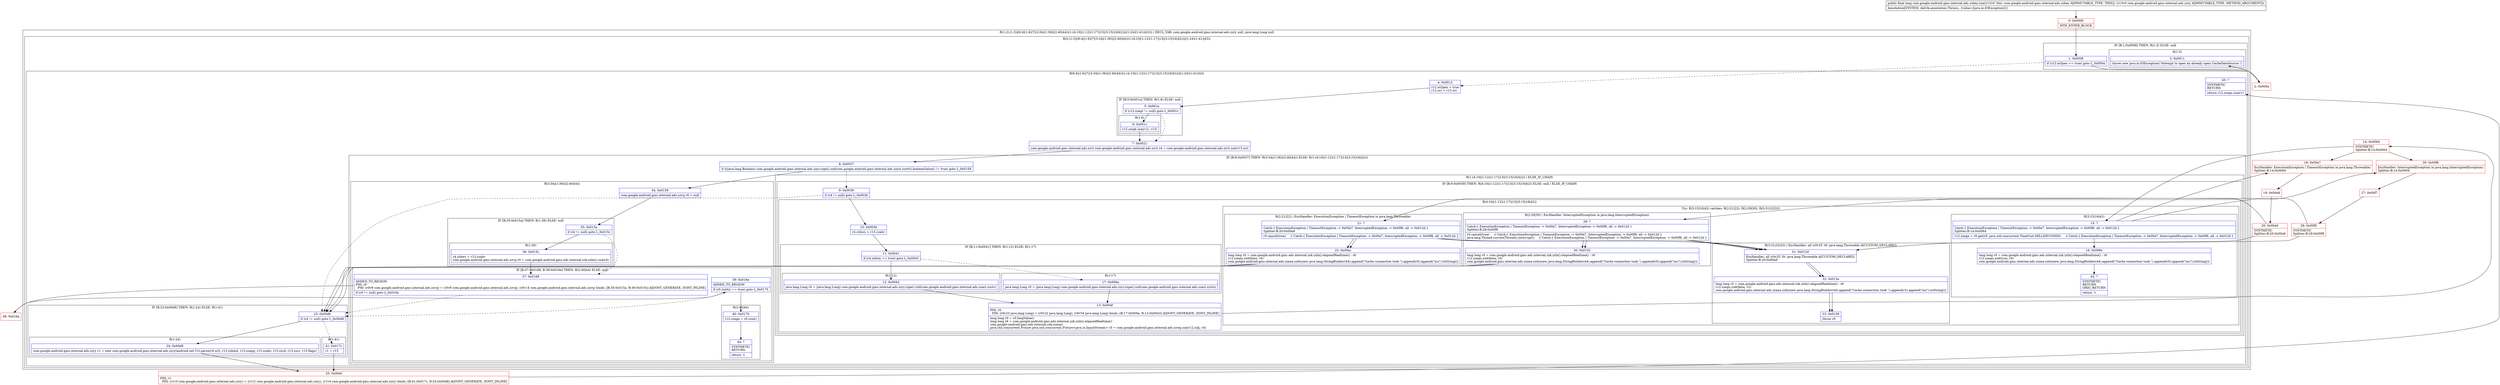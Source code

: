digraph "CFG forcom.google.android.gms.internal.ads.zzbey.zza(Lcom\/google\/android\/gms\/internal\/ads\/zzry;)J" {
subgraph cluster_Region_1834557356 {
label = "R(1:(2:(1:3)|(6:4|(1:6)|7|(3:34|(1:36)|(2:40|44))(1:(4:10|(1:12)(1:17)|13|(3:15|16|42)))|(1:24)(1:41)|43))) | DECL_VAR: com.google.android.gms.internal.ads.zzry null, java.lang.Long null\l";
node [shape=record,color=blue];
subgraph cluster_Region_332457244 {
label = "R(2:(1:3)|(6:4|(1:6)|7|(3:34|(1:36)|(2:40|44))(1:(4:10|(1:12)(1:17)|13|(3:15|16|42)))|(1:24)(1:41)|43))";
node [shape=record,color=blue];
subgraph cluster_IfRegion_1185861402 {
label = "IF [B:1:0x0008] THEN: R(1:3) ELSE: null";
node [shape=record,color=blue];
Node_1 [shape=record,label="{1\:\ 0x0008|if (r12.isOpen == true) goto L_0x000a\l}"];
subgraph cluster_Region_1666560221 {
label = "R(1:3)";
node [shape=record,color=blue];
Node_3 [shape=record,label="{3\:\ 0x0011|throw new java.io.IOException(\"Attempt to open an already open CacheDataSource.\")\l}"];
}
}
subgraph cluster_Region_691008907 {
label = "R(6:4|(1:6)|7|(3:34|(1:36)|(2:40|44))(1:(4:10|(1:12)(1:17)|13|(3:15|16|42)))|(1:24)(1:41)|43)";
node [shape=record,color=blue];
Node_4 [shape=record,label="{4\:\ 0x0012|r12.isOpen = true\lr12.uri = r13.uri\l}"];
subgraph cluster_IfRegion_1179936612 {
label = "IF [B:5:0x001a] THEN: R(1:6) ELSE: null";
node [shape=record,color=blue];
Node_5 [shape=record,label="{5\:\ 0x001a|if (r12.zzegt != null) goto L_0x001c\l}"];
subgraph cluster_Region_1387823799 {
label = "R(1:6)";
node [shape=record,color=blue];
Node_6 [shape=record,label="{6\:\ 0x001c|r12.zzegt.zza(r12, r13)\l}"];
}
}
Node_7 [shape=record,label="{7\:\ 0x0021|com.google.android.gms.internal.ads.zzvt com.google.android.gms.internal.ads.zzvt r4 = com.google.android.gms.internal.ads.zzvt.zze(r13.uri)\l}"];
subgraph cluster_IfRegion_1658737125 {
label = "IF [B:8:0x0037] THEN: R(3:34|(1:36)|(2:40|44)) ELSE: R(1:(4:10|(1:12)(1:17)|13|(3:15|16|42)))";
node [shape=record,color=blue];
Node_8 [shape=record,label="{8\:\ 0x0037|if (((java.lang.Boolean) com.google.android.gms.internal.ads.zzyr.zzpe().zzd(com.google.android.gms.internal.ads.zzact.zzctt)).booleanValue() != true) goto L_0x0159\l}"];
subgraph cluster_Region_863003372 {
label = "R(3:34|(1:36)|(2:40|44))";
node [shape=record,color=blue];
Node_34 [shape=record,label="{34\:\ 0x0159|com.google.android.gms.internal.ads.zzvq r0 = null\l}"];
subgraph cluster_IfRegion_688462319 {
label = "IF [B:35:0x015a] THEN: R(1:36) ELSE: null";
node [shape=record,color=blue];
Node_35 [shape=record,label="{35\:\ 0x015a|if (r4 != null) goto L_0x015c\l}"];
subgraph cluster_Region_730893267 {
label = "R(1:36)";
node [shape=record,color=blue];
Node_36 [shape=record,label="{36\:\ 0x015c|r4.zzbwz = r13.zzahv\lcom.google.android.gms.internal.ads.zzvq r0 = com.google.android.gms.ads.internal.zzk.zzlm().zza(r4)\l}"];
}
}
subgraph cluster_IfRegion_565560010 {
label = "IF [B:37:0x0168, B:39:0x016e] THEN: R(2:40|44) ELSE: null";
node [shape=record,color=blue];
Node_37 [shape=record,label="{37\:\ 0x0168|ADDED_TO_REGION\lPHI: r0 \l  PHI: (r0v9 com.google.android.gms.internal.ads.zzvq) = (r0v8 com.google.android.gms.internal.ads.zzvq), (r0v14 com.google.android.gms.internal.ads.zzvq) binds: [B:35:0x015a, B:36:0x015c] A[DONT_GENERATE, DONT_INLINE]\l|if (r0 != null) goto L_0x016a\l}"];
Node_39 [shape=record,label="{39\:\ 0x016e|ADDED_TO_REGION\l|if (r0.zznh() == true) goto L_0x0170\l}"];
subgraph cluster_Region_314398046 {
label = "R(2:40|44)";
node [shape=record,color=blue];
Node_40 [shape=record,label="{40\:\ 0x0170|r12.zzege = r0.zzni()\l}"];
Node_44 [shape=record,label="{44\:\ ?|SYNTHETIC\lRETURN\l|return \-1\l}"];
}
}
}
subgraph cluster_Region_751031867 {
label = "R(1:(4:10|(1:12)(1:17)|13|(3:15|16|42))) | ELSE_IF_CHAIN\l";
node [shape=record,color=blue];
subgraph cluster_IfRegion_1424796251 {
label = "IF [B:9:0x0039] THEN: R(4:10|(1:12)(1:17)|13|(3:15|16|42)) ELSE: null | ELSE_IF_CHAIN\l";
node [shape=record,color=blue];
Node_9 [shape=record,label="{9\:\ 0x0039|if (r4 != null) goto L_0x003b\l}"];
subgraph cluster_Region_37330656 {
label = "R(4:10|(1:12)(1:17)|13|(3:15|16|42))";
node [shape=record,color=blue];
Node_10 [shape=record,label="{10\:\ 0x003b|r4.zzbwz = r13.zzahv\l}"];
subgraph cluster_IfRegion_1671309609 {
label = "IF [B:11:0x0041] THEN: R(1:12) ELSE: R(1:17)";
node [shape=record,color=blue];
Node_11 [shape=record,label="{11\:\ 0x0041|if (r4.zzbwy == true) goto L_0x0043\l}"];
subgraph cluster_Region_1369690580 {
label = "R(1:12)";
node [shape=record,color=blue];
Node_12 [shape=record,label="{12\:\ 0x0043|java.lang.Long r0 = (java.lang.Long) com.google.android.gms.internal.ads.zzyr.zzpe().zzd(com.google.android.gms.internal.ads.zzact.zzctv)\l}"];
}
subgraph cluster_Region_1578101581 {
label = "R(1:17)";
node [shape=record,color=blue];
Node_17 [shape=record,label="{17\:\ 0x009a|java.lang.Long r0 = (java.lang.Long) com.google.android.gms.internal.ads.zzyr.zzpe().zzd(com.google.android.gms.internal.ads.zzact.zzctu)\l}"];
}
}
Node_13 [shape=record,label="{13\:\ 0x004f|PHI: r0 \l  PHI: (r0v23 java.lang.Long) = (r0v22 java.lang.Long), (r0v54 java.lang.Long) binds: [B:17:0x009a, B:12:0x0043] A[DONT_GENERATE, DONT_INLINE]\l|long long r0 = r0.longValue()\llong long r6 = com.google.android.gms.ads.internal.zzk.zzln().elapsedRealtime()\lcom.google.android.gms.ads.internal.zzk.zzma()\ljava.util.concurrent.Future java.util.concurrent.Future\<java.io.InputStream\> r5 = com.google.android.gms.internal.ads.zzwg.zza(r12.zzlj, r4)\l}"];
subgraph cluster_TryCatchRegion_1237969792 {
label = "Try: R(3:15|16|42) catches: R(2:21|22), R(2:29|30), R(3:31|32|33)";
node [shape=record,color=blue];
subgraph cluster_Region_692873499 {
label = "R(3:15|16|42)";
node [shape=record,color=blue];
Node_15 [shape=record,label="{15\:\ ?|Catch:\{ ExecutionException \| TimeoutException \-\> 0x00a7, InterruptedException \-\> 0x00f6, all \-\> 0x012d \}\lSplitter:B:14:0x0064\l|r12.zzege = r5.get(r0, java.util.concurrent.TimeUnit.MILLISECONDS)     \/\/ Catch:\{ ExecutionException \| TimeoutException \-\> 0x00a7, InterruptedException \-\> 0x00f6, all \-\> 0x012d \}\l}"];
Node_16 [shape=record,label="{16\:\ 0x006e|long long r0 = com.google.android.gms.ads.internal.zzk.zzln().elapsedRealtime() \- r6\lr12.zzegu.zzd(true, r0)\lcom.google.android.gms.internal.ads.zzaxa.zzds(new java.lang.StringBuilder(44).append(\"Cache connection took \").append(r0).append(\"ms\").toString())\l}"];
Node_42 [shape=record,label="{42\:\ ?|SYNTHETIC\lRETURN\lORIG_RETURN\l|return \-1\l}"];
}
subgraph cluster_Region_61209753 {
label = "R(2:21|22) | ExcHandler: ExecutionException \| TimeoutException (e java.lang.Throwable)\l";
node [shape=record,color=blue];
Node_21 [shape=record,label="{21\:\ ?|Catch:\{ ExecutionException \| TimeoutException \-\> 0x00a7, InterruptedException \-\> 0x00f6, all \-\> 0x012d \}\lSplitter:B:20:0x00a9\l|r5.cancel(true)     \/\/ Catch:\{ ExecutionException \| TimeoutException \-\> 0x00a7, InterruptedException \-\> 0x00f6, all \-\> 0x012d \}\l}"];
Node_22 [shape=record,label="{22\:\ 0x00ac|long long r0 = com.google.android.gms.ads.internal.zzk.zzln().elapsedRealtime() \- r6\lr12.zzegu.zzd(false, r0)\lcom.google.android.gms.internal.ads.zzaxa.zzds(new java.lang.StringBuilder(44).append(\"Cache connection took \").append(r0).append(\"ms\").toString())\l}"];
}
subgraph cluster_Region_584133155 {
label = "R(2:29|30) | ExcHandler: InterruptedException (e java.lang.InterruptedException)\l";
node [shape=record,color=blue];
Node_29 [shape=record,label="{29\:\ ?|Catch:\{ ExecutionException \| TimeoutException \-\> 0x00a7, InterruptedException \-\> 0x00f6, all \-\> 0x012d \}\lSplitter:B:28:0x00f8\l|r5.cancel(true)     \/\/ Catch:\{ ExecutionException \| TimeoutException \-\> 0x00a7, InterruptedException \-\> 0x00f6, all \-\> 0x012d \}\ljava.lang.Thread.currentThread().interrupt()     \/\/ Catch:\{ ExecutionException \| TimeoutException \-\> 0x00a7, InterruptedException \-\> 0x00f6, all \-\> 0x012d \}\l}"];
Node_30 [shape=record,label="{30\:\ 0x0102|long long r0 = com.google.android.gms.ads.internal.zzk.zzln().elapsedRealtime() \- r6\lr12.zzegu.zzd(false, r0)\lcom.google.android.gms.internal.ads.zzaxa.zzds(new java.lang.StringBuilder(44).append(\"Cache connection took \").append(r0).append(\"ms\").toString())\l}"];
}
subgraph cluster_Region_1840476892 {
label = "R(3:31|32|33) | ExcHandler: all (r0v25 'th' java.lang.Throwable A[CUSTOM_DECLARE])\l";
node [shape=record,color=blue];
Node_31 [shape=record,label="{31\:\ 0x012d|ExcHandler: all (r0v25 'th' java.lang.Throwable A[CUSTOM_DECLARE])\lSplitter:B:20:0x00a9\l}"];
Node_32 [shape=record,label="{32\:\ 0x012e|long long r2 = com.google.android.gms.ads.internal.zzk.zzln().elapsedRealtime() \- r6\lr12.zzegu.zzd(false, r2)\lcom.google.android.gms.internal.ads.zzaxa.zzds(new java.lang.StringBuilder(44).append(\"Cache connection took \").append(r2).append(\"ms\").toString())\l}"];
Node_33 [shape=record,label="{33\:\ 0x0158|throw r0\l}"];
}
}
}
}
}
}
subgraph cluster_IfRegion_1291839642 {
label = "IF [B:23:0x00d6] THEN: R(1:24) ELSE: R(1:41)";
node [shape=record,color=blue];
Node_23 [shape=record,label="{23\:\ 0x00d6|if (r4 != null) goto L_0x00d8\l}"];
subgraph cluster_Region_2112892204 {
label = "R(1:24)";
node [shape=record,color=blue];
Node_24 [shape=record,label="{24\:\ 0x00d8|com.google.android.gms.internal.ads.zzry r1 = new com.google.android.gms.internal.ads.zzry(android.net.Uri.parse(r4.url), r13.zzbmd, r13.zzapg, r13.zzahv, r13.zzcd, r13.zzcc, r13.flags)\l}"];
}
subgraph cluster_Region_1851294568 {
label = "R(1:41)";
node [shape=record,color=blue];
Node_41 [shape=record,label="{41\:\ 0x017c|r1 = r13\l}"];
}
}
Node_43 [shape=record,label="{43\:\ ?|SYNTHETIC\lRETURN\l|return r12.zzegs.zza(r1)\l}"];
}
}
}
subgraph cluster_Region_61209753 {
label = "R(2:21|22) | ExcHandler: ExecutionException \| TimeoutException (e java.lang.Throwable)\l";
node [shape=record,color=blue];
Node_21 [shape=record,label="{21\:\ ?|Catch:\{ ExecutionException \| TimeoutException \-\> 0x00a7, InterruptedException \-\> 0x00f6, all \-\> 0x012d \}\lSplitter:B:20:0x00a9\l|r5.cancel(true)     \/\/ Catch:\{ ExecutionException \| TimeoutException \-\> 0x00a7, InterruptedException \-\> 0x00f6, all \-\> 0x012d \}\l}"];
Node_22 [shape=record,label="{22\:\ 0x00ac|long long r0 = com.google.android.gms.ads.internal.zzk.zzln().elapsedRealtime() \- r6\lr12.zzegu.zzd(false, r0)\lcom.google.android.gms.internal.ads.zzaxa.zzds(new java.lang.StringBuilder(44).append(\"Cache connection took \").append(r0).append(\"ms\").toString())\l}"];
}
subgraph cluster_Region_584133155 {
label = "R(2:29|30) | ExcHandler: InterruptedException (e java.lang.InterruptedException)\l";
node [shape=record,color=blue];
Node_29 [shape=record,label="{29\:\ ?|Catch:\{ ExecutionException \| TimeoutException \-\> 0x00a7, InterruptedException \-\> 0x00f6, all \-\> 0x012d \}\lSplitter:B:28:0x00f8\l|r5.cancel(true)     \/\/ Catch:\{ ExecutionException \| TimeoutException \-\> 0x00a7, InterruptedException \-\> 0x00f6, all \-\> 0x012d \}\ljava.lang.Thread.currentThread().interrupt()     \/\/ Catch:\{ ExecutionException \| TimeoutException \-\> 0x00a7, InterruptedException \-\> 0x00f6, all \-\> 0x012d \}\l}"];
Node_30 [shape=record,label="{30\:\ 0x0102|long long r0 = com.google.android.gms.ads.internal.zzk.zzln().elapsedRealtime() \- r6\lr12.zzegu.zzd(false, r0)\lcom.google.android.gms.internal.ads.zzaxa.zzds(new java.lang.StringBuilder(44).append(\"Cache connection took \").append(r0).append(\"ms\").toString())\l}"];
}
subgraph cluster_Region_1840476892 {
label = "R(3:31|32|33) | ExcHandler: all (r0v25 'th' java.lang.Throwable A[CUSTOM_DECLARE])\l";
node [shape=record,color=blue];
Node_31 [shape=record,label="{31\:\ 0x012d|ExcHandler: all (r0v25 'th' java.lang.Throwable A[CUSTOM_DECLARE])\lSplitter:B:20:0x00a9\l}"];
Node_32 [shape=record,label="{32\:\ 0x012e|long long r2 = com.google.android.gms.ads.internal.zzk.zzln().elapsedRealtime() \- r6\lr12.zzegu.zzd(false, r2)\lcom.google.android.gms.internal.ads.zzaxa.zzds(new java.lang.StringBuilder(44).append(\"Cache connection took \").append(r2).append(\"ms\").toString())\l}"];
Node_33 [shape=record,label="{33\:\ 0x0158|throw r0\l}"];
}
Node_0 [shape=record,color=red,label="{0\:\ 0x0000|MTH_ENTER_BLOCK\l}"];
Node_2 [shape=record,color=red,label="{2\:\ 0x000a}"];
Node_14 [shape=record,color=red,label="{14\:\ 0x0064|SYNTHETIC\lSplitter:B:14:0x0064\l}"];
Node_18 [shape=record,color=red,label="{18\:\ 0x00a7|ExcHandler: ExecutionException \| TimeoutException (e java.lang.Throwable)\lSplitter:B:14:0x0064\l}"];
Node_19 [shape=record,color=red,label="{19\:\ 0x00a8}"];
Node_20 [shape=record,color=red,label="{20\:\ 0x00a9|SYNTHETIC\lSplitter:B:20:0x00a9\l}"];
Node_25 [shape=record,color=red,label="{25\:\ 0x00ef|PHI: r1 \l  PHI: (r1v3 com.google.android.gms.internal.ads.zzry) = (r1v2 com.google.android.gms.internal.ads.zzry), (r1v4 com.google.android.gms.internal.ads.zzry) binds: [B:41:0x017c, B:24:0x00d8] A[DONT_GENERATE, DONT_INLINE]\l}"];
Node_26 [shape=record,color=red,label="{26\:\ 0x00f6|ExcHandler: InterruptedException (e java.lang.InterruptedException)\lSplitter:B:14:0x0064\l}"];
Node_27 [shape=record,color=red,label="{27\:\ 0x00f7}"];
Node_28 [shape=record,color=red,label="{28\:\ 0x00f8|SYNTHETIC\lSplitter:B:28:0x00f8\l}"];
Node_38 [shape=record,color=red,label="{38\:\ 0x016a}"];
MethodNode[shape=record,label="{public final long com.google.android.gms.internal.ads.zzbey.zza((r12v0 'this' com.google.android.gms.internal.ads.zzbey A[IMMUTABLE_TYPE, THIS]), (r13v0 com.google.android.gms.internal.ads.zzry A[IMMUTABLE_TYPE, METHOD_ARGUMENT]))  | Annotation[SYSTEM, dalvik.annotation.Throws, \{value=[java.io.IOException]\}]\l}"];
MethodNode -> Node_0;
Node_1 -> Node_2;
Node_1 -> Node_4[style=dashed];
Node_4 -> Node_5;
Node_5 -> Node_6;
Node_5 -> Node_7[style=dashed];
Node_6 -> Node_7;
Node_7 -> Node_8;
Node_8 -> Node_9[style=dashed];
Node_8 -> Node_34;
Node_34 -> Node_35;
Node_35 -> Node_36;
Node_35 -> Node_37[style=dashed];
Node_36 -> Node_37;
Node_37 -> Node_23[style=dashed];
Node_37 -> Node_38;
Node_39 -> Node_23[style=dashed];
Node_39 -> Node_40;
Node_40 -> Node_44;
Node_9 -> Node_10;
Node_9 -> Node_23[style=dashed];
Node_10 -> Node_11;
Node_11 -> Node_12;
Node_11 -> Node_17[style=dashed];
Node_12 -> Node_13;
Node_17 -> Node_13;
Node_13 -> Node_14;
Node_15 -> Node_16;
Node_15 -> Node_18;
Node_15 -> Node_26;
Node_16 -> Node_42;
Node_21 -> Node_22;
Node_21 -> Node_31;
Node_22 -> Node_23;
Node_29 -> Node_30;
Node_29 -> Node_31;
Node_30 -> Node_23;
Node_31 -> Node_32;
Node_32 -> Node_33;
Node_23 -> Node_24;
Node_23 -> Node_41[style=dashed];
Node_24 -> Node_25;
Node_41 -> Node_25;
Node_21 -> Node_22;
Node_21 -> Node_31;
Node_22 -> Node_23;
Node_29 -> Node_30;
Node_29 -> Node_31;
Node_30 -> Node_23;
Node_31 -> Node_32;
Node_32 -> Node_33;
Node_0 -> Node_1;
Node_2 -> Node_3;
Node_14 -> Node_15;
Node_14 -> Node_18;
Node_14 -> Node_26;
Node_18 -> Node_19;
Node_19 -> Node_20;
Node_20 -> Node_21;
Node_20 -> Node_31;
Node_25 -> Node_43;
Node_26 -> Node_27;
Node_27 -> Node_28;
Node_28 -> Node_29;
Node_28 -> Node_31;
Node_38 -> Node_39;
}

